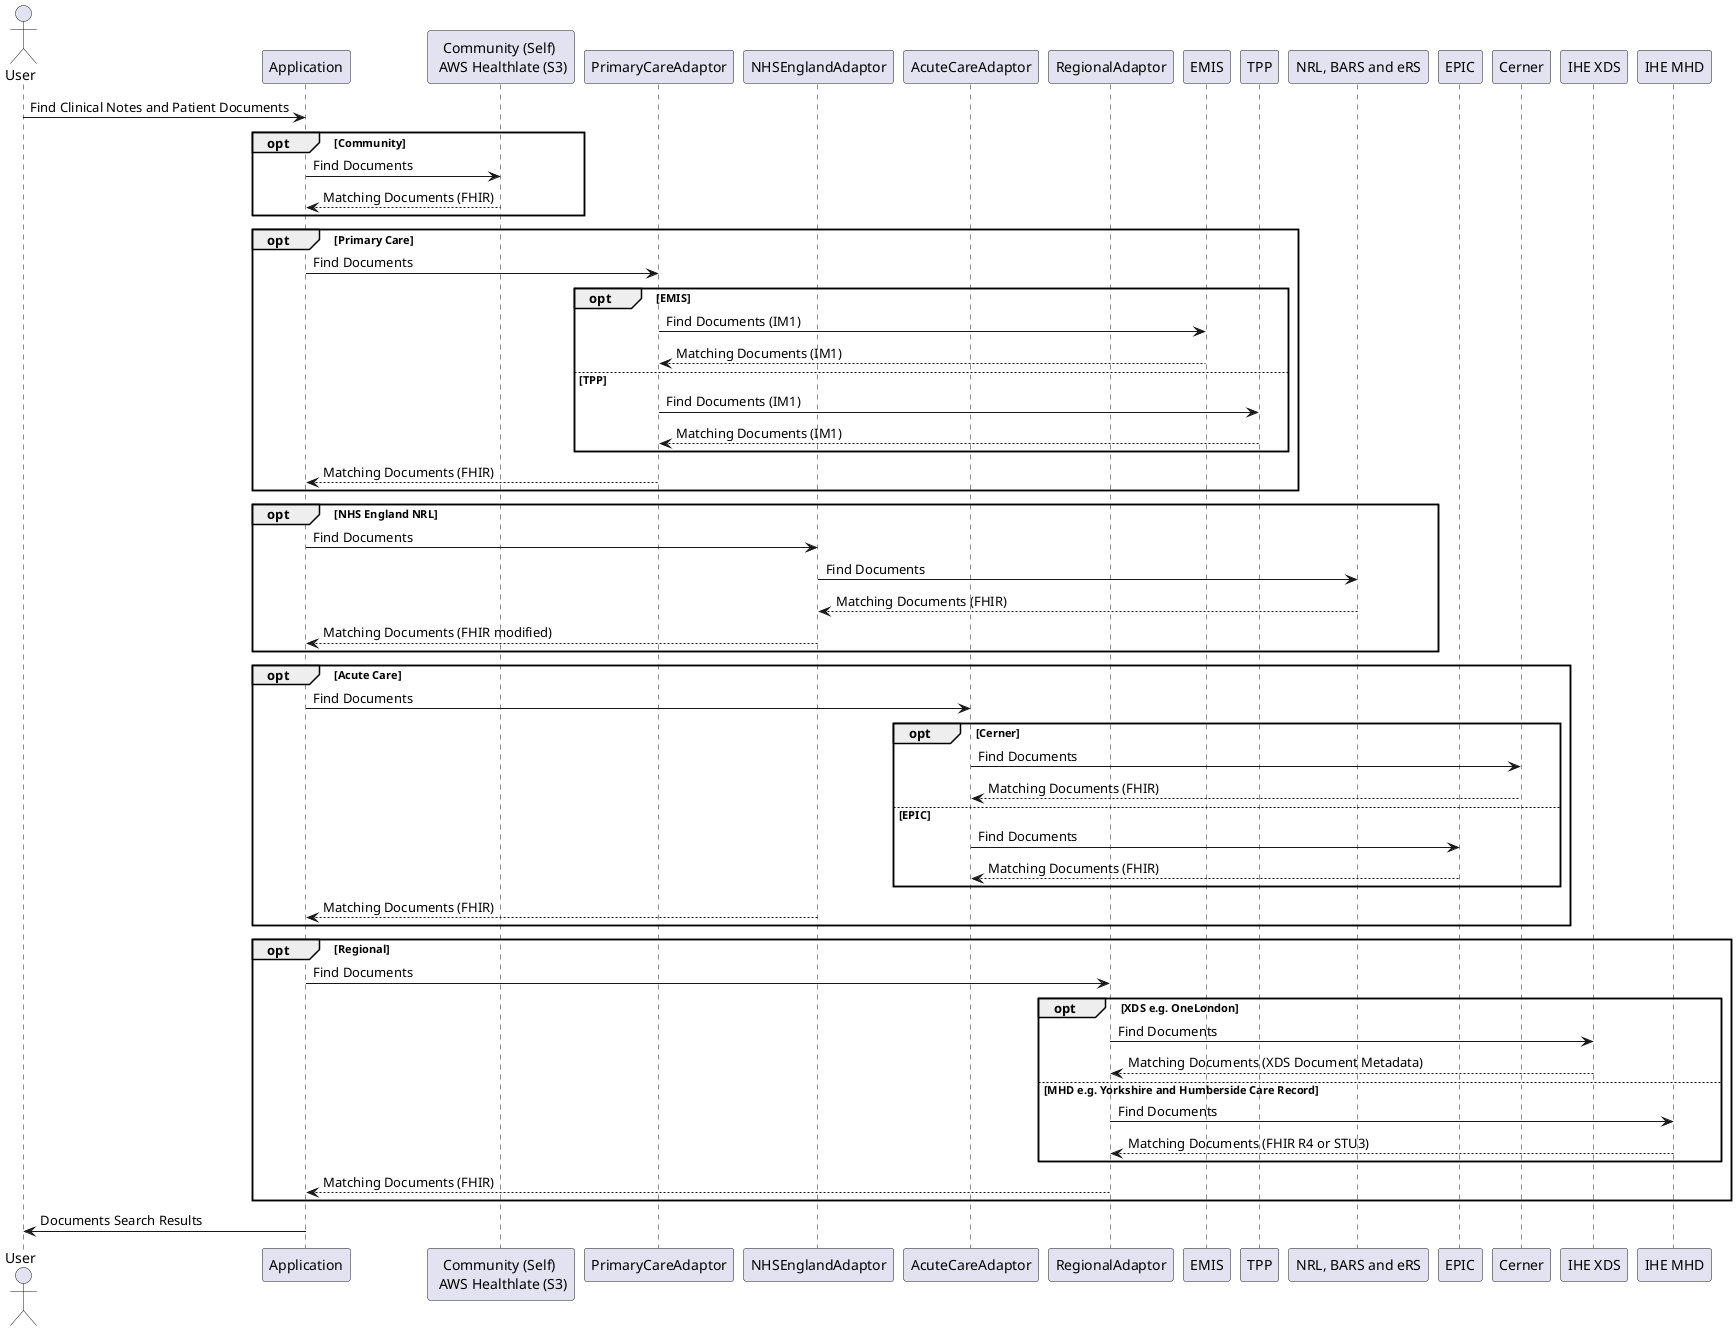 @startuml

actor User
participant Application
participant Community as "Community (Self) \n AWS Healthlate (S3)"
participant PrimaryCareAdaptor
participant NHSEnglandAdaptor
participant AcuteCareAdaptor
participant RegionalAdaptor
participant EMIS
participant TPP
participant NRL as "NRL, BARS and eRS"
participant EPIC
participant Cerner
participant XDS as "IHE XDS"
participant MHD as "IHE MHD"

User -> Application : Find Clinical Notes and Patient Documents
opt Community
Application-> Community: Find Documents
Community --> Application : Matching Documents (FHIR)
end
opt Primary Care
Application-> PrimaryCareAdaptor: Find Documents
opt EMIS
PrimaryCareAdaptor -> EMIS: Find Documents (IM1)
EMIS --> PrimaryCareAdaptor : Matching Documents (IM1)
else TPP
PrimaryCareAdaptor -> TPP: Find Documents (IM1)
TPP --> PrimaryCareAdaptor : Matching Documents (IM1)
end
PrimaryCareAdaptor --> Application : Matching Documents (FHIR)
end
opt NHS England NRL
Application-> NHSEnglandAdaptor: Find Documents
NHSEnglandAdaptor -> NRL: Find Documents
NRL --> NHSEnglandAdaptor: Matching Documents (FHIR)
NHSEnglandAdaptor --> Application: Matching Documents (FHIR modified)
end
opt Acute Care
  Application-> AcuteCareAdaptor: Find Documents
  opt Cerner
   AcuteCareAdaptor -> Cerner: Find Documents
   Cerner --> AcuteCareAdaptor: Matching Documents (FHIR)
   else EPIC
   AcuteCareAdaptor -> EPIC: Find Documents
   EPIC --> AcuteCareAdaptor: Matching Documents (FHIR)
  end
NHSEnglandAdaptor --> Application: Matching Documents (FHIR)
end
opt Regional
  Application-> RegionalAdaptor: Find Documents
  opt XDS e.g. OneLondon
   RegionalAdaptor -> XDS: Find Documents
   XDS --> RegionalAdaptor: Matching Documents (XDS Document Metadata)
   else MHD e.g. Yorkshire and Humberside Care Record
   RegionalAdaptor -> MHD: Find Documents
   MHD --> RegionalAdaptor: Matching Documents (FHIR R4 or STU3)
  end
RegionalAdaptor --> Application: Matching Documents (FHIR)
end

Application -> User: Documents Search Results

@enduml
